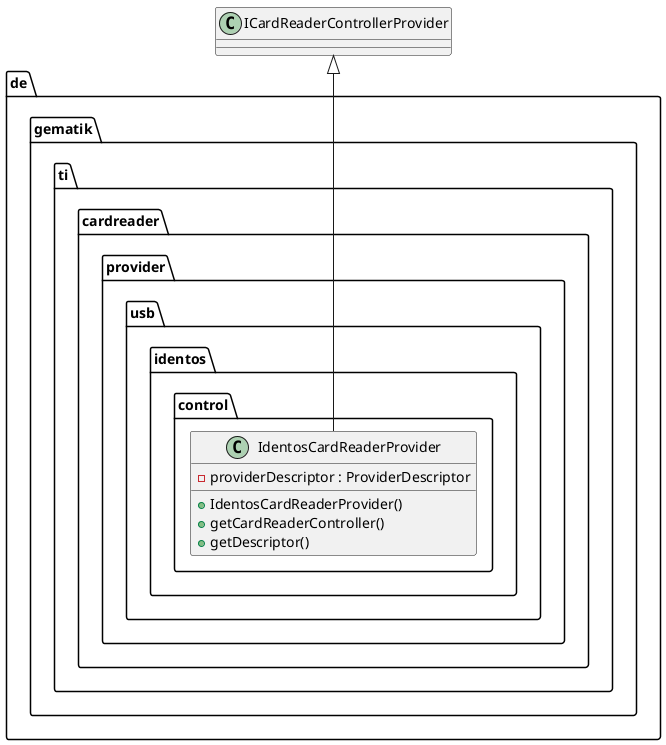 @startuml

    package de.gematik.ti.cardreader.provider.usb.identos.control {
      class IdentosCardReaderProvider {
          - providerDescriptor : ProviderDescriptor
          + IdentosCardReaderProvider()
          + getCardReaderController()
          + getDescriptor()
      }
    }

  IdentosCardReaderProvider -up-|> ICardReaderControllerProvider

@enduml
